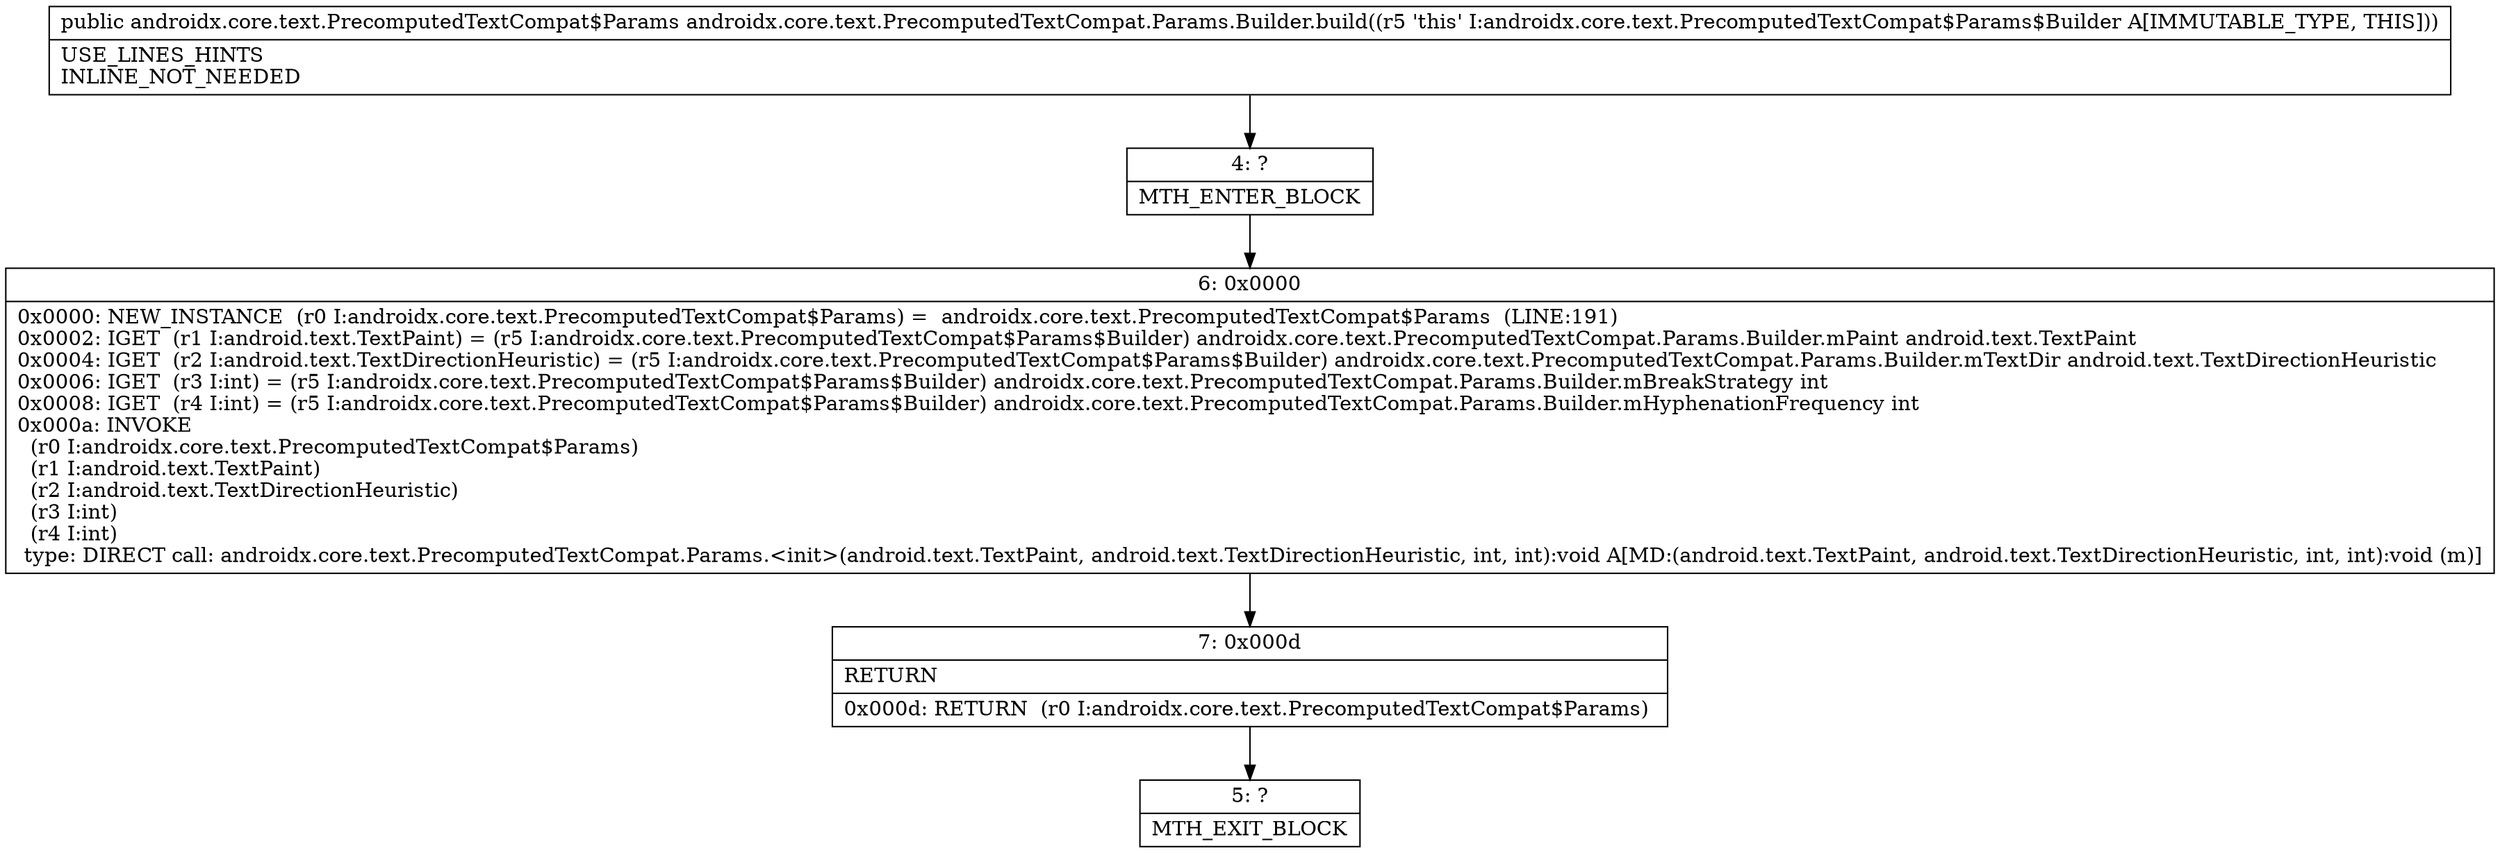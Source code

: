 digraph "CFG forandroidx.core.text.PrecomputedTextCompat.Params.Builder.build()Landroidx\/core\/text\/PrecomputedTextCompat$Params;" {
Node_4 [shape=record,label="{4\:\ ?|MTH_ENTER_BLOCK\l}"];
Node_6 [shape=record,label="{6\:\ 0x0000|0x0000: NEW_INSTANCE  (r0 I:androidx.core.text.PrecomputedTextCompat$Params) =  androidx.core.text.PrecomputedTextCompat$Params  (LINE:191)\l0x0002: IGET  (r1 I:android.text.TextPaint) = (r5 I:androidx.core.text.PrecomputedTextCompat$Params$Builder) androidx.core.text.PrecomputedTextCompat.Params.Builder.mPaint android.text.TextPaint \l0x0004: IGET  (r2 I:android.text.TextDirectionHeuristic) = (r5 I:androidx.core.text.PrecomputedTextCompat$Params$Builder) androidx.core.text.PrecomputedTextCompat.Params.Builder.mTextDir android.text.TextDirectionHeuristic \l0x0006: IGET  (r3 I:int) = (r5 I:androidx.core.text.PrecomputedTextCompat$Params$Builder) androidx.core.text.PrecomputedTextCompat.Params.Builder.mBreakStrategy int \l0x0008: IGET  (r4 I:int) = (r5 I:androidx.core.text.PrecomputedTextCompat$Params$Builder) androidx.core.text.PrecomputedTextCompat.Params.Builder.mHyphenationFrequency int \l0x000a: INVOKE  \l  (r0 I:androidx.core.text.PrecomputedTextCompat$Params)\l  (r1 I:android.text.TextPaint)\l  (r2 I:android.text.TextDirectionHeuristic)\l  (r3 I:int)\l  (r4 I:int)\l type: DIRECT call: androidx.core.text.PrecomputedTextCompat.Params.\<init\>(android.text.TextPaint, android.text.TextDirectionHeuristic, int, int):void A[MD:(android.text.TextPaint, android.text.TextDirectionHeuristic, int, int):void (m)]\l}"];
Node_7 [shape=record,label="{7\:\ 0x000d|RETURN\l|0x000d: RETURN  (r0 I:androidx.core.text.PrecomputedTextCompat$Params) \l}"];
Node_5 [shape=record,label="{5\:\ ?|MTH_EXIT_BLOCK\l}"];
MethodNode[shape=record,label="{public androidx.core.text.PrecomputedTextCompat$Params androidx.core.text.PrecomputedTextCompat.Params.Builder.build((r5 'this' I:androidx.core.text.PrecomputedTextCompat$Params$Builder A[IMMUTABLE_TYPE, THIS]))  | USE_LINES_HINTS\lINLINE_NOT_NEEDED\l}"];
MethodNode -> Node_4;Node_4 -> Node_6;
Node_6 -> Node_7;
Node_7 -> Node_5;
}

